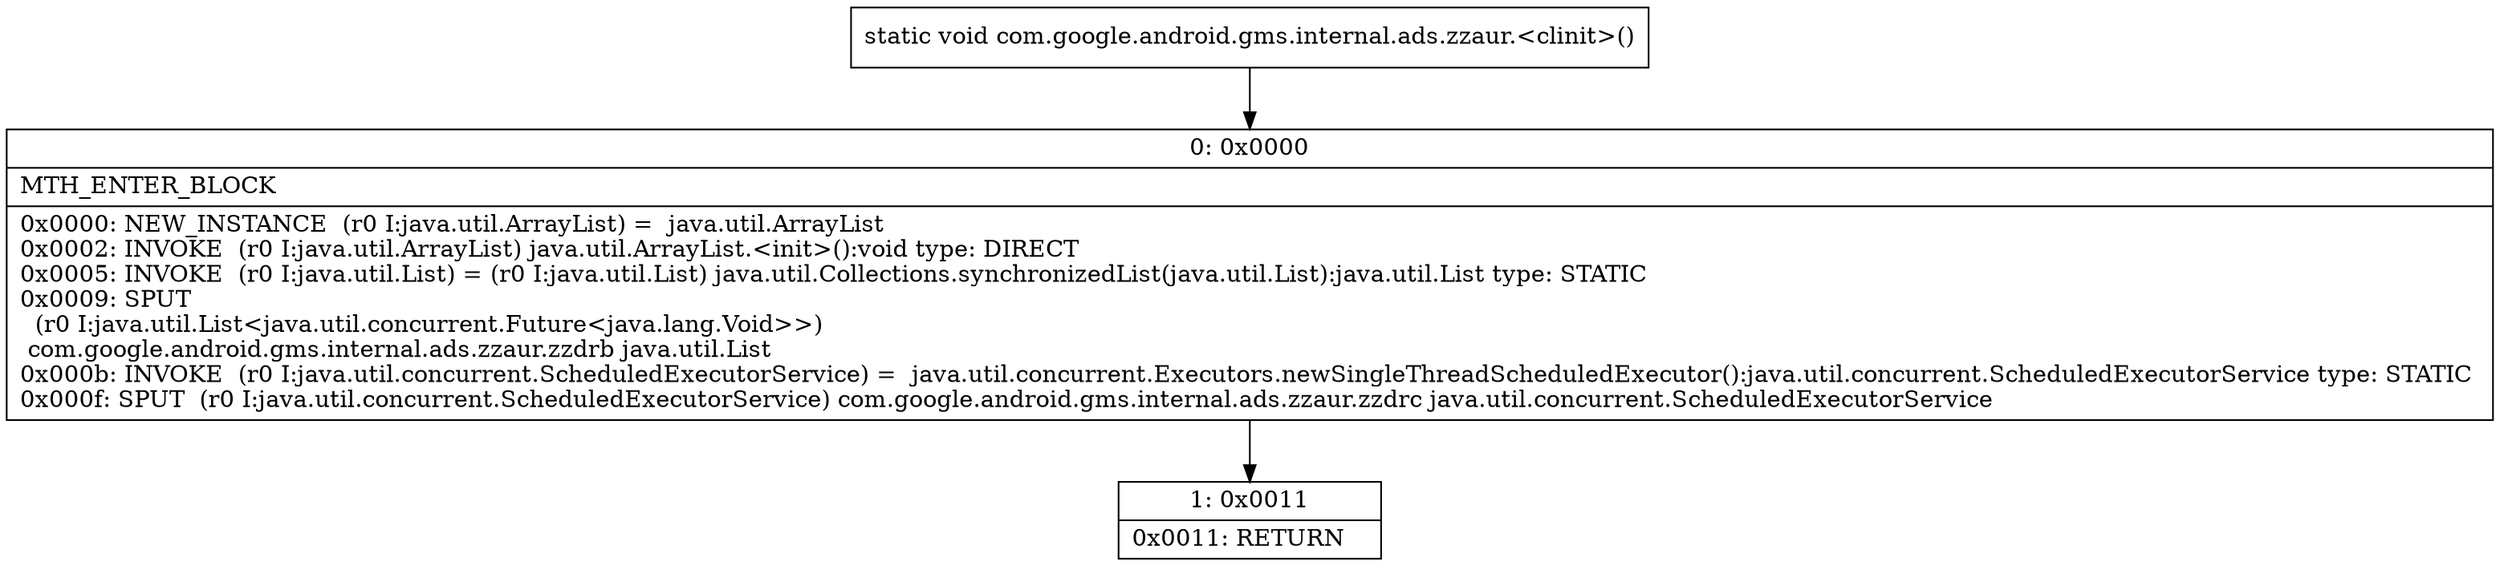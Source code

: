 digraph "CFG forcom.google.android.gms.internal.ads.zzaur.\<clinit\>()V" {
Node_0 [shape=record,label="{0\:\ 0x0000|MTH_ENTER_BLOCK\l|0x0000: NEW_INSTANCE  (r0 I:java.util.ArrayList) =  java.util.ArrayList \l0x0002: INVOKE  (r0 I:java.util.ArrayList) java.util.ArrayList.\<init\>():void type: DIRECT \l0x0005: INVOKE  (r0 I:java.util.List) = (r0 I:java.util.List) java.util.Collections.synchronizedList(java.util.List):java.util.List type: STATIC \l0x0009: SPUT  \l  (r0 I:java.util.List\<java.util.concurrent.Future\<java.lang.Void\>\>)\l com.google.android.gms.internal.ads.zzaur.zzdrb java.util.List \l0x000b: INVOKE  (r0 I:java.util.concurrent.ScheduledExecutorService) =  java.util.concurrent.Executors.newSingleThreadScheduledExecutor():java.util.concurrent.ScheduledExecutorService type: STATIC \l0x000f: SPUT  (r0 I:java.util.concurrent.ScheduledExecutorService) com.google.android.gms.internal.ads.zzaur.zzdrc java.util.concurrent.ScheduledExecutorService \l}"];
Node_1 [shape=record,label="{1\:\ 0x0011|0x0011: RETURN   \l}"];
MethodNode[shape=record,label="{static void com.google.android.gms.internal.ads.zzaur.\<clinit\>() }"];
MethodNode -> Node_0;
Node_0 -> Node_1;
}

